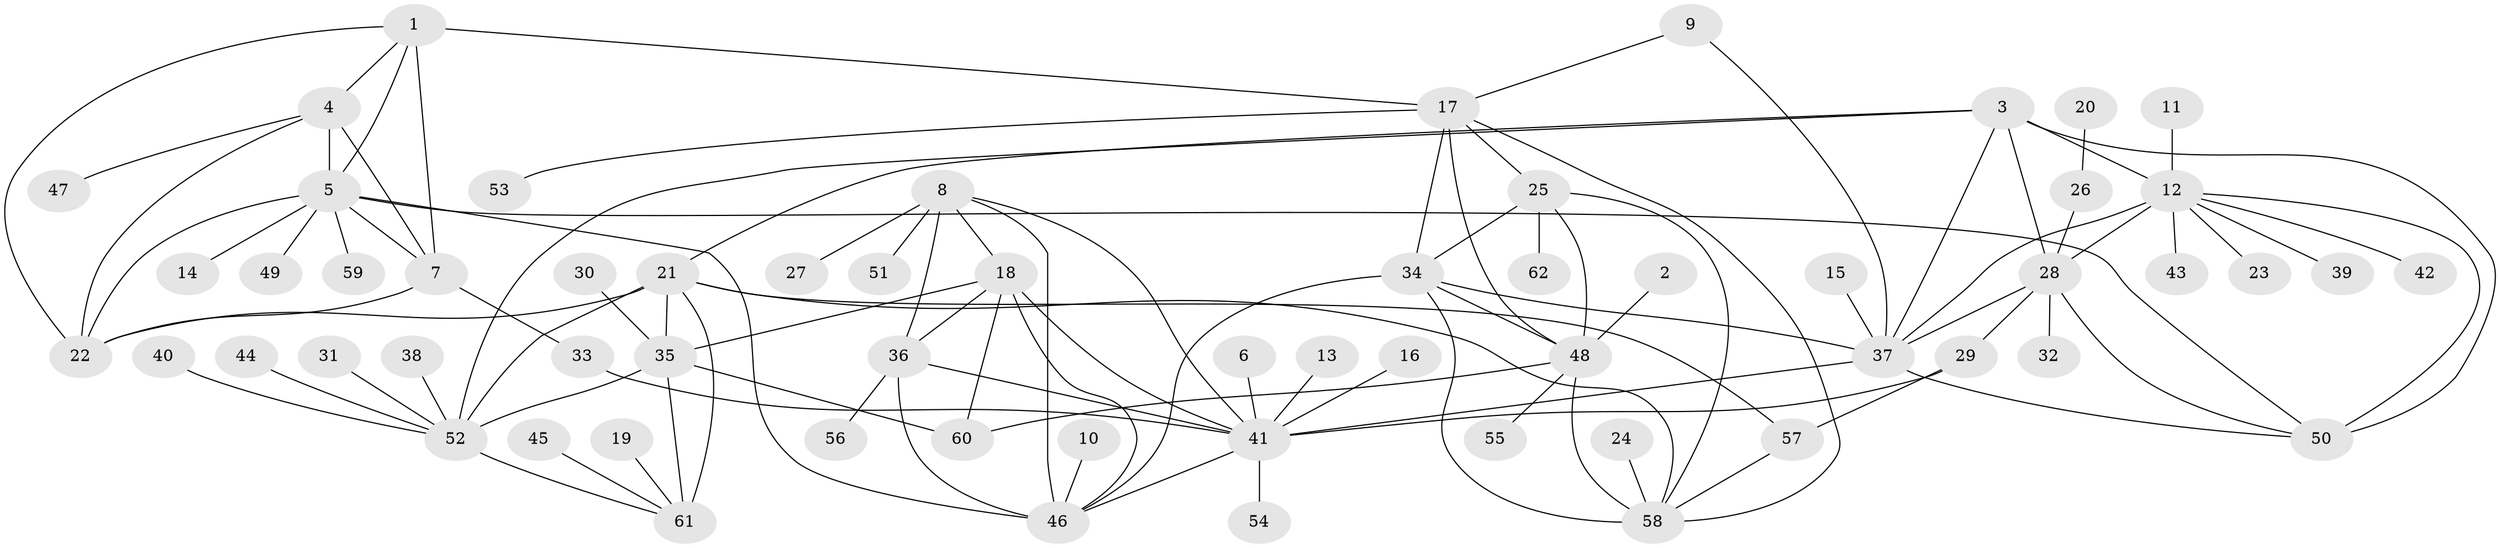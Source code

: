 // original degree distribution, {10: 0.04065040650406504, 6: 0.04878048780487805, 8: 0.032520325203252036, 12: 0.016260162601626018, 9: 0.04065040650406504, 5: 0.008130081300813009, 7: 0.04065040650406504, 14: 0.008130081300813009, 11: 0.008130081300813009, 1: 0.5772357723577236, 2: 0.14634146341463414, 3: 0.024390243902439025, 4: 0.008130081300813009}
// Generated by graph-tools (version 1.1) at 2025/37/03/04/25 23:37:37]
// undirected, 62 vertices, 102 edges
graph export_dot {
  node [color=gray90,style=filled];
  1;
  2;
  3;
  4;
  5;
  6;
  7;
  8;
  9;
  10;
  11;
  12;
  13;
  14;
  15;
  16;
  17;
  18;
  19;
  20;
  21;
  22;
  23;
  24;
  25;
  26;
  27;
  28;
  29;
  30;
  31;
  32;
  33;
  34;
  35;
  36;
  37;
  38;
  39;
  40;
  41;
  42;
  43;
  44;
  45;
  46;
  47;
  48;
  49;
  50;
  51;
  52;
  53;
  54;
  55;
  56;
  57;
  58;
  59;
  60;
  61;
  62;
  1 -- 4 [weight=1.0];
  1 -- 5 [weight=1.0];
  1 -- 7 [weight=2.0];
  1 -- 17 [weight=1.0];
  1 -- 22 [weight=1.0];
  2 -- 48 [weight=1.0];
  3 -- 12 [weight=2.0];
  3 -- 21 [weight=1.0];
  3 -- 28 [weight=1.0];
  3 -- 37 [weight=1.0];
  3 -- 50 [weight=1.0];
  3 -- 52 [weight=1.0];
  4 -- 5 [weight=1.0];
  4 -- 7 [weight=2.0];
  4 -- 22 [weight=1.0];
  4 -- 47 [weight=1.0];
  5 -- 7 [weight=2.0];
  5 -- 14 [weight=1.0];
  5 -- 22 [weight=1.0];
  5 -- 46 [weight=1.0];
  5 -- 49 [weight=1.0];
  5 -- 50 [weight=1.0];
  5 -- 59 [weight=1.0];
  6 -- 41 [weight=1.0];
  7 -- 22 [weight=2.0];
  7 -- 33 [weight=1.0];
  8 -- 18 [weight=1.0];
  8 -- 27 [weight=1.0];
  8 -- 36 [weight=2.0];
  8 -- 41 [weight=1.0];
  8 -- 46 [weight=1.0];
  8 -- 51 [weight=1.0];
  9 -- 17 [weight=1.0];
  9 -- 37 [weight=1.0];
  10 -- 46 [weight=1.0];
  11 -- 12 [weight=1.0];
  12 -- 23 [weight=1.0];
  12 -- 28 [weight=2.0];
  12 -- 37 [weight=2.0];
  12 -- 39 [weight=1.0];
  12 -- 42 [weight=1.0];
  12 -- 43 [weight=1.0];
  12 -- 50 [weight=2.0];
  13 -- 41 [weight=1.0];
  15 -- 37 [weight=1.0];
  16 -- 41 [weight=1.0];
  17 -- 25 [weight=1.0];
  17 -- 34 [weight=2.0];
  17 -- 48 [weight=1.0];
  17 -- 53 [weight=1.0];
  17 -- 58 [weight=1.0];
  18 -- 35 [weight=1.0];
  18 -- 36 [weight=2.0];
  18 -- 41 [weight=1.0];
  18 -- 46 [weight=1.0];
  18 -- 60 [weight=1.0];
  19 -- 61 [weight=1.0];
  20 -- 26 [weight=1.0];
  21 -- 22 [weight=1.0];
  21 -- 35 [weight=3.0];
  21 -- 52 [weight=3.0];
  21 -- 57 [weight=1.0];
  21 -- 58 [weight=1.0];
  21 -- 61 [weight=3.0];
  24 -- 58 [weight=1.0];
  25 -- 34 [weight=2.0];
  25 -- 48 [weight=1.0];
  25 -- 58 [weight=1.0];
  25 -- 62 [weight=1.0];
  26 -- 28 [weight=1.0];
  28 -- 29 [weight=1.0];
  28 -- 32 [weight=1.0];
  28 -- 37 [weight=1.0];
  28 -- 50 [weight=1.0];
  29 -- 41 [weight=1.0];
  29 -- 57 [weight=1.0];
  30 -- 35 [weight=1.0];
  31 -- 52 [weight=1.0];
  33 -- 41 [weight=1.0];
  34 -- 37 [weight=1.0];
  34 -- 46 [weight=1.0];
  34 -- 48 [weight=2.0];
  34 -- 58 [weight=2.0];
  35 -- 52 [weight=1.0];
  35 -- 60 [weight=1.0];
  35 -- 61 [weight=1.0];
  36 -- 41 [weight=2.0];
  36 -- 46 [weight=2.0];
  36 -- 56 [weight=1.0];
  37 -- 41 [weight=1.0];
  37 -- 50 [weight=1.0];
  38 -- 52 [weight=1.0];
  40 -- 52 [weight=1.0];
  41 -- 46 [weight=1.0];
  41 -- 54 [weight=1.0];
  44 -- 52 [weight=1.0];
  45 -- 61 [weight=1.0];
  48 -- 55 [weight=1.0];
  48 -- 58 [weight=1.0];
  48 -- 60 [weight=1.0];
  52 -- 61 [weight=1.0];
  57 -- 58 [weight=1.0];
}
